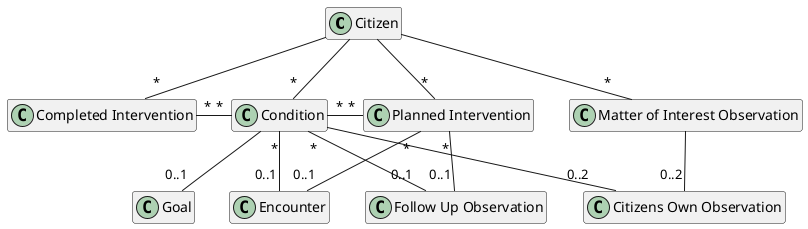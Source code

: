     @startuml GatewayModel

    hide empty members

    class "Citizen" as citizen
    class "Completed Intervention" as completedIntervention
    class "Condition" as condition
    class "Planned Intervention" as carePlannedIntervention
    class "Goal" as goal
    class "Citizens Own Observation" as citizensOwnObservation
    class "Encounter" as encounter
    class "Follow Up Observation" as careFollowUpObservation
    class "Matter of Interest Observation" as matterOfInterestObservation

    citizen --"*" condition
    citizen --"*" matterOfInterestObservation
    citizen --"*" carePlannedIntervention
    citizen --"*" completedIntervention

    condition --"0..1" goal
    condition --"0..2" citizensOwnObservation

    matterOfInterestObservation --"0..2" citizensOwnObservation

    condition "*"--"0..1" encounter

    completedIntervention "*"-"*" condition
    condition "*"-"*" carePlannedIntervention

    carePlannedIntervention "*"-"0..1" encounter

    carePlannedIntervention "*"--"0..1" careFollowUpObservation
    condition "*"--"0..1" careFollowUpObservation

    @enduml